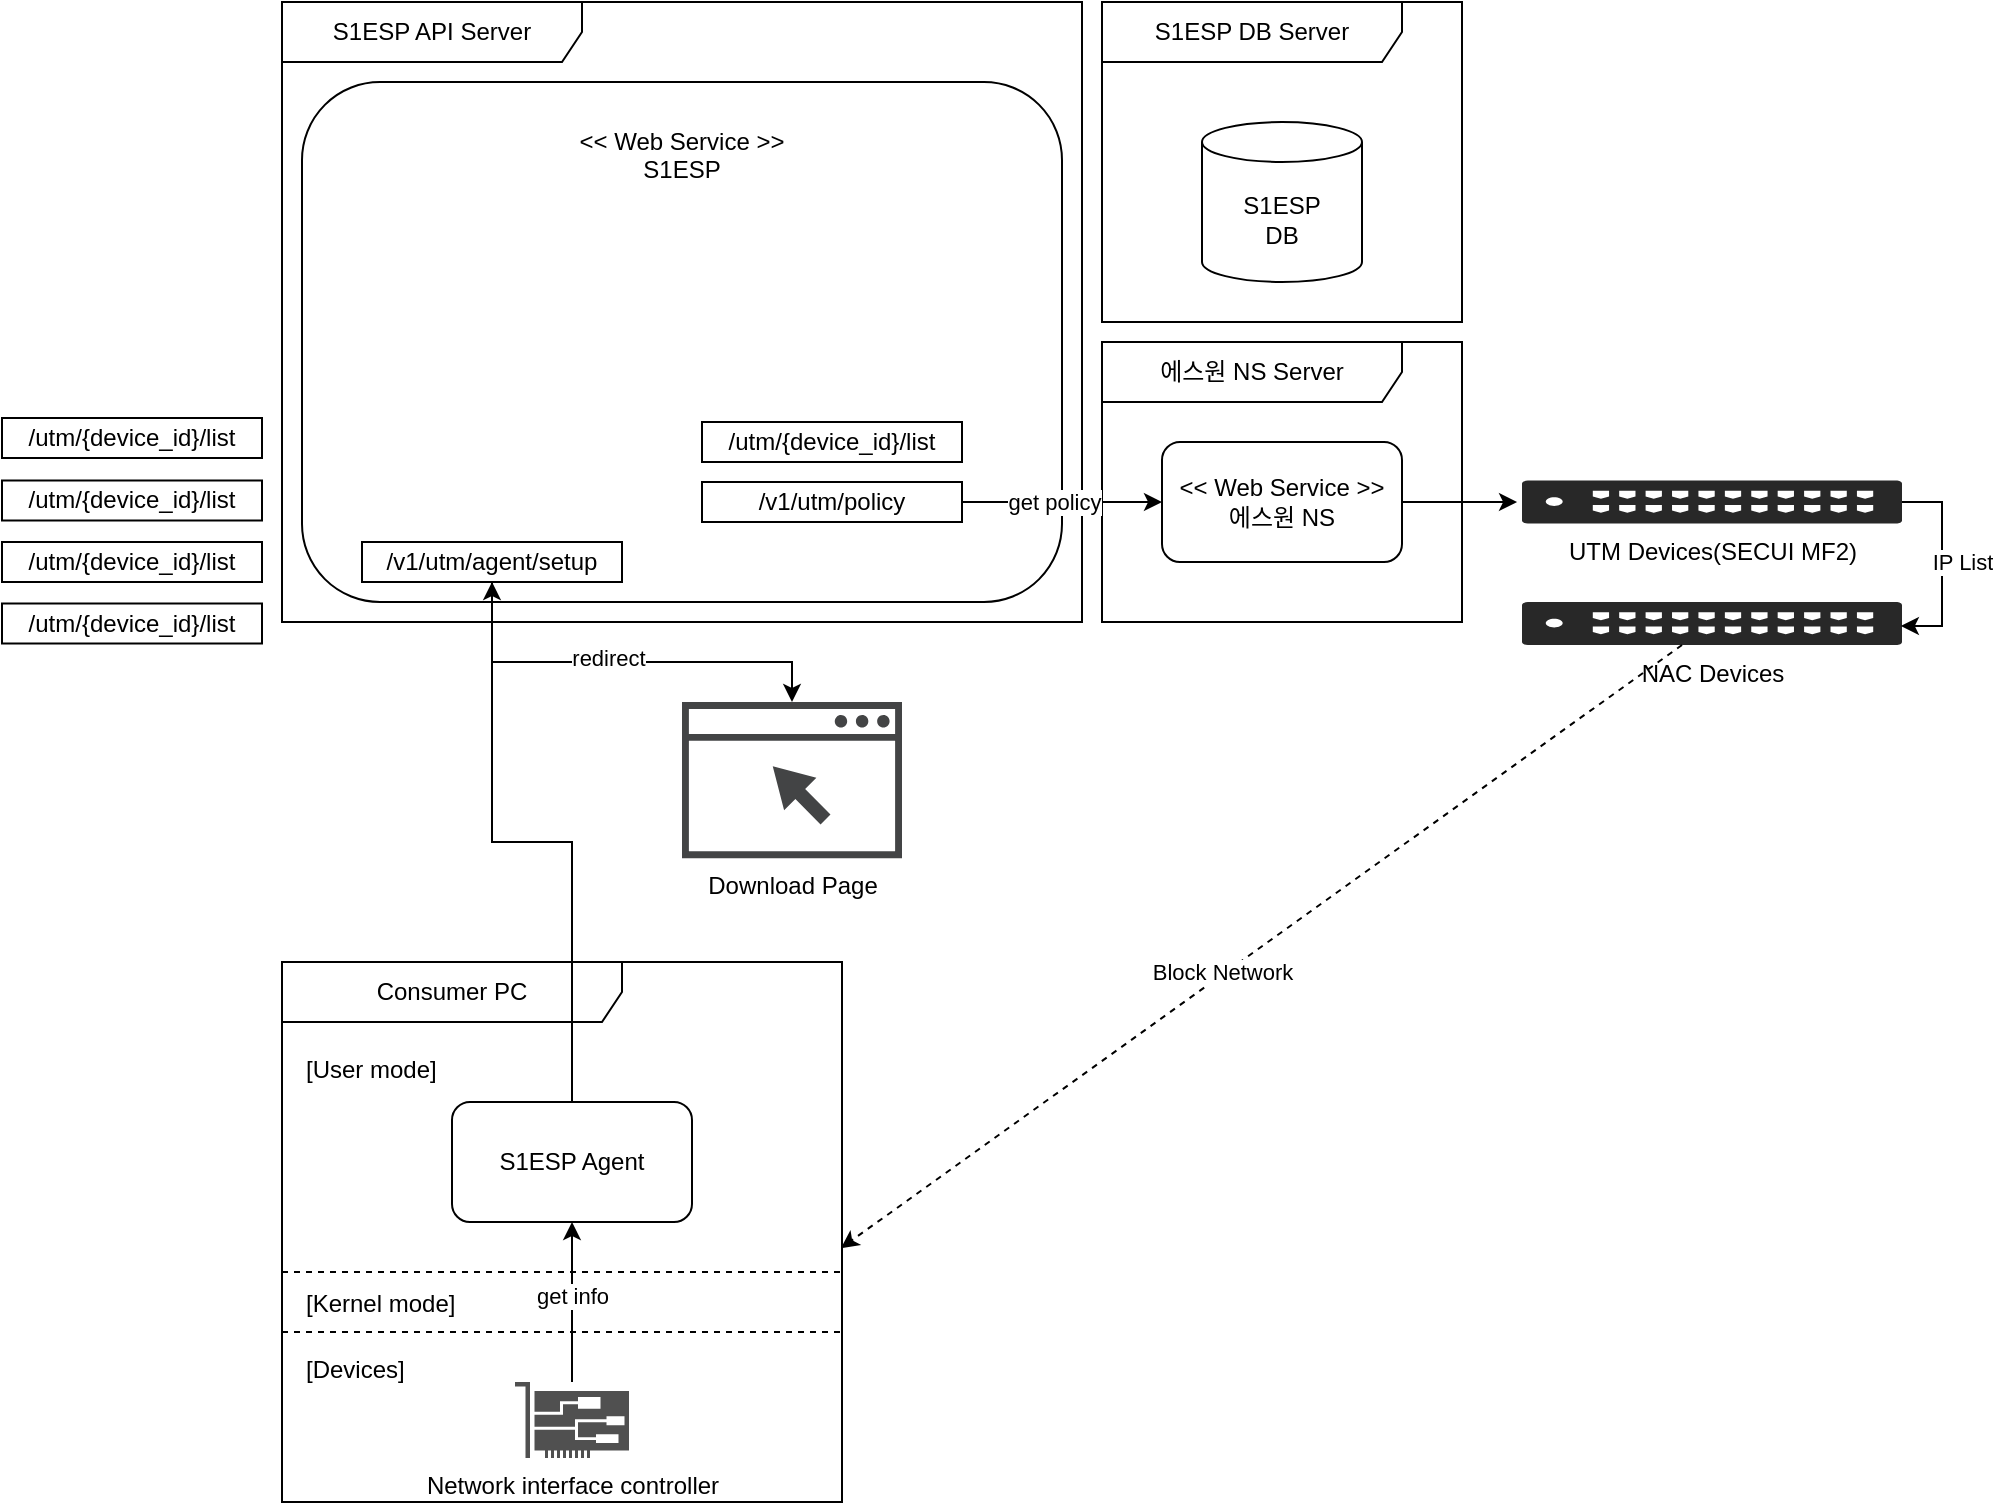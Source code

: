<mxfile version="24.7.6">
  <diagram name="페이지-1" id="lI48-LUjIKv5oVbXYokH">
    <mxGraphModel dx="1434" dy="795" grid="1" gridSize="10" guides="1" tooltips="1" connect="1" arrows="1" fold="1" page="1" pageScale="1" pageWidth="1600" pageHeight="1400" math="0" shadow="0">
      <root>
        <mxCell id="0" />
        <mxCell id="1" parent="0" />
        <mxCell id="y2j8pdcFpELkHroc6ahy-34" value="&amp;lt;&amp;lt; Web Service&lt;span style=&quot;background-color: initial;&quot;&gt;&amp;nbsp;&amp;gt;&amp;gt;&lt;/span&gt;&lt;div&gt;S1ESP&lt;div&gt;&lt;br&gt;&lt;/div&gt;&lt;div&gt;&lt;br&gt;&lt;/div&gt;&lt;div&gt;&lt;br&gt;&lt;/div&gt;&lt;div&gt;&lt;br&gt;&lt;/div&gt;&lt;div&gt;&lt;br&gt;&lt;/div&gt;&lt;div&gt;&lt;br&gt;&lt;/div&gt;&lt;div&gt;&lt;br&gt;&lt;/div&gt;&lt;/div&gt;&lt;div&gt;&lt;br&gt;&lt;/div&gt;&lt;div&gt;&lt;br&gt;&lt;/div&gt;&lt;div&gt;&lt;br&gt;&lt;/div&gt;&lt;div&gt;&lt;br&gt;&lt;/div&gt;&lt;div&gt;&lt;br&gt;&lt;/div&gt;&lt;div&gt;&lt;br&gt;&lt;/div&gt;" style="rounded=1;whiteSpace=wrap;html=1;" vertex="1" parent="1">
          <mxGeometry x="170" y="190" width="380" height="260" as="geometry" />
        </mxCell>
        <mxCell id="y2j8pdcFpELkHroc6ahy-2" value="S1ESP API Server" style="shape=umlFrame;whiteSpace=wrap;html=1;pointerEvents=0;width=150;height=30;" vertex="1" parent="1">
          <mxGeometry x="160" y="150" width="400" height="310" as="geometry" />
        </mxCell>
        <mxCell id="y2j8pdcFpELkHroc6ahy-9" value="Consumer PC" style="shape=umlFrame;whiteSpace=wrap;html=1;pointerEvents=0;recursiveResize=0;container=1;collapsible=0;width=170;" vertex="1" parent="1">
          <mxGeometry x="160" y="630" width="280" height="270" as="geometry" />
        </mxCell>
        <mxCell id="y2j8pdcFpELkHroc6ahy-10" value="[User mode]" style="text;html=1;" vertex="1" parent="y2j8pdcFpELkHroc6ahy-9">
          <mxGeometry width="100" height="20" relative="1" as="geometry">
            <mxPoint x="10" y="40" as="offset" />
          </mxGeometry>
        </mxCell>
        <mxCell id="y2j8pdcFpELkHroc6ahy-11" value="" style="line;strokeWidth=1;dashed=1;labelPosition=center;verticalLabelPosition=bottom;align=left;verticalAlign=top;spacingLeft=20;spacingTop=15;html=1;whiteSpace=wrap;" vertex="1" parent="y2j8pdcFpELkHroc6ahy-9">
          <mxGeometry y="180" width="280" height="10" as="geometry" />
        </mxCell>
        <mxCell id="y2j8pdcFpELkHroc6ahy-7" value="S1ESP Agent" style="rounded=1;whiteSpace=wrap;html=1;" vertex="1" parent="y2j8pdcFpELkHroc6ahy-9">
          <mxGeometry x="85" y="70" width="120" height="60" as="geometry" />
        </mxCell>
        <mxCell id="y2j8pdcFpELkHroc6ahy-12" value="" style="line;strokeWidth=1;dashed=1;labelPosition=center;verticalLabelPosition=bottom;align=left;verticalAlign=top;spacingLeft=20;spacingTop=15;html=1;whiteSpace=wrap;" vertex="1" parent="y2j8pdcFpELkHroc6ahy-9">
          <mxGeometry y="150" width="280" height="10" as="geometry" />
        </mxCell>
        <mxCell id="y2j8pdcFpELkHroc6ahy-17" style="edgeStyle=orthogonalEdgeStyle;rounded=0;orthogonalLoop=1;jettySize=auto;html=1;entryX=0.5;entryY=1;entryDx=0;entryDy=0;" edge="1" parent="y2j8pdcFpELkHroc6ahy-9" source="y2j8pdcFpELkHroc6ahy-8" target="y2j8pdcFpELkHroc6ahy-7">
          <mxGeometry relative="1" as="geometry" />
        </mxCell>
        <mxCell id="y2j8pdcFpELkHroc6ahy-18" value="get info" style="edgeLabel;html=1;align=center;verticalAlign=middle;resizable=0;points=[];" vertex="1" connectable="0" parent="y2j8pdcFpELkHroc6ahy-17">
          <mxGeometry x="-0.042" y="-2" relative="1" as="geometry">
            <mxPoint x="-2" y="-5" as="offset" />
          </mxGeometry>
        </mxCell>
        <mxCell id="y2j8pdcFpELkHroc6ahy-8" value="Network interface controller" style="sketch=0;pointerEvents=1;shadow=0;dashed=0;html=1;strokeColor=none;fillColor=#505050;labelPosition=center;verticalLabelPosition=bottom;verticalAlign=top;outlineConnect=0;align=center;shape=mxgraph.office.devices.nic;" vertex="1" parent="y2j8pdcFpELkHroc6ahy-9">
          <mxGeometry x="116.5" y="210" width="57" height="38" as="geometry" />
        </mxCell>
        <mxCell id="y2j8pdcFpELkHroc6ahy-13" value="[Kernel mode]" style="text;html=1;" vertex="1" parent="y2j8pdcFpELkHroc6ahy-9">
          <mxGeometry x="10" y="157" width="100" height="20" as="geometry" />
        </mxCell>
        <mxCell id="y2j8pdcFpELkHroc6ahy-15" value="[Devices]" style="text;html=1;" vertex="1" parent="y2j8pdcFpELkHroc6ahy-9">
          <mxGeometry x="10" y="190" width="100" height="20" as="geometry" />
        </mxCell>
        <mxCell id="y2j8pdcFpELkHroc6ahy-20" value="S1ESP&lt;br&gt;DB" style="shape=cylinder3;whiteSpace=wrap;html=1;boundedLbl=1;backgroundOutline=1;size=10;" vertex="1" parent="1">
          <mxGeometry x="620" y="210" width="80" height="80" as="geometry" />
        </mxCell>
        <mxCell id="y2j8pdcFpELkHroc6ahy-22" value="UTM Devices(SECUI MF2)" style="verticalLabelPosition=bottom;sketch=0;html=1;fillColor=#282828;strokeColor=none;verticalAlign=top;pointerEvents=1;align=center;shape=mxgraph.cisco_safe.security_icons.utm;" vertex="1" parent="1">
          <mxGeometry x="780" y="389.25" width="190" height="21.5" as="geometry" />
        </mxCell>
        <mxCell id="y2j8pdcFpELkHroc6ahy-23" style="rounded=0;orthogonalLoop=1;jettySize=auto;html=1;exitX=1;exitY=0.5;exitDx=0;exitDy=0;entryX=-0.013;entryY=0.5;entryDx=0;entryDy=0;entryPerimeter=0;" edge="1" parent="1" source="y2j8pdcFpELkHroc6ahy-30" target="y2j8pdcFpELkHroc6ahy-22">
          <mxGeometry relative="1" as="geometry">
            <mxPoint x="600" y="410" as="sourcePoint" />
            <mxPoint x="1210" y="140" as="targetPoint" />
          </mxGeometry>
        </mxCell>
        <mxCell id="y2j8pdcFpELkHroc6ahy-27" value="S1ESP DB Server" style="shape=umlFrame;whiteSpace=wrap;html=1;pointerEvents=0;width=150;height=30;" vertex="1" parent="1">
          <mxGeometry x="570" y="150" width="180" height="160" as="geometry" />
        </mxCell>
        <mxCell id="y2j8pdcFpELkHroc6ahy-29" value="에스원 NS Server" style="shape=umlFrame;whiteSpace=wrap;html=1;pointerEvents=0;width=150;height=30;" vertex="1" parent="1">
          <mxGeometry x="570" y="320" width="180" height="140" as="geometry" />
        </mxCell>
        <mxCell id="y2j8pdcFpELkHroc6ahy-30" value="&amp;lt;&amp;lt; Web Service &amp;gt;&amp;gt;&lt;br&gt;에스원 NS" style="rounded=1;whiteSpace=wrap;html=1;" vertex="1" parent="1">
          <mxGeometry x="600" y="370" width="120" height="60" as="geometry" />
        </mxCell>
        <mxCell id="y2j8pdcFpELkHroc6ahy-35" style="rounded=0;orthogonalLoop=1;jettySize=auto;html=1;entryX=0;entryY=0.5;entryDx=0;entryDy=0;" edge="1" parent="1" source="y2j8pdcFpELkHroc6ahy-31" target="y2j8pdcFpELkHroc6ahy-30">
          <mxGeometry relative="1" as="geometry" />
        </mxCell>
        <mxCell id="y2j8pdcFpELkHroc6ahy-61" value="get policy" style="edgeLabel;html=1;align=center;verticalAlign=middle;resizable=0;points=[];" vertex="1" connectable="0" parent="y2j8pdcFpELkHroc6ahy-35">
          <mxGeometry x="-0.092" relative="1" as="geometry">
            <mxPoint as="offset" />
          </mxGeometry>
        </mxCell>
        <mxCell id="y2j8pdcFpELkHroc6ahy-31" value="/v1/utm/policy" style="rounded=0;whiteSpace=wrap;html=1;" vertex="1" parent="1">
          <mxGeometry x="370" y="390" width="130" height="20" as="geometry" />
        </mxCell>
        <mxCell id="y2j8pdcFpELkHroc6ahy-36" value="/utm/{device_id}&lt;span style=&quot;background-color: initial;&quot;&gt;/list&lt;/span&gt;" style="rounded=0;whiteSpace=wrap;html=1;" vertex="1" parent="1">
          <mxGeometry x="370" y="360" width="130" height="20" as="geometry" />
        </mxCell>
        <mxCell id="y2j8pdcFpELkHroc6ahy-49" value="NAC Devices" style="verticalLabelPosition=bottom;sketch=0;html=1;fillColor=#282828;strokeColor=none;verticalAlign=top;pointerEvents=1;align=center;shape=mxgraph.cisco_safe.security_icons.utm;" vertex="1" parent="1">
          <mxGeometry x="780" y="450" width="190" height="21.5" as="geometry" />
        </mxCell>
        <mxCell id="y2j8pdcFpELkHroc6ahy-50" value="IP List" style="edgeStyle=orthogonalEdgeStyle;rounded=0;orthogonalLoop=1;jettySize=auto;html=1;entryX=0.997;entryY=0.558;entryDx=0;entryDy=0;entryPerimeter=0;" edge="1" parent="1" source="y2j8pdcFpELkHroc6ahy-22" target="y2j8pdcFpELkHroc6ahy-49">
          <mxGeometry x="-0.024" y="10" relative="1" as="geometry">
            <Array as="points">
              <mxPoint x="990" y="400" />
              <mxPoint x="990" y="462" />
            </Array>
            <mxPoint as="offset" />
          </mxGeometry>
        </mxCell>
        <mxCell id="y2j8pdcFpELkHroc6ahy-51" style="rounded=0;orthogonalLoop=1;jettySize=auto;html=1;entryX=0.998;entryY=0.53;entryDx=0;entryDy=0;entryPerimeter=0;dashed=1;" edge="1" parent="1" source="y2j8pdcFpELkHroc6ahy-49" target="y2j8pdcFpELkHroc6ahy-9">
          <mxGeometry relative="1" as="geometry" />
        </mxCell>
        <mxCell id="y2j8pdcFpELkHroc6ahy-53" value="Block Network" style="edgeLabel;html=1;align=center;verticalAlign=middle;resizable=0;points=[];" vertex="1" connectable="0" parent="y2j8pdcFpELkHroc6ahy-51">
          <mxGeometry x="0.091" y="-2" relative="1" as="geometry">
            <mxPoint as="offset" />
          </mxGeometry>
        </mxCell>
        <mxCell id="y2j8pdcFpELkHroc6ahy-74" style="edgeStyle=orthogonalEdgeStyle;rounded=0;orthogonalLoop=1;jettySize=auto;html=1;" edge="1" parent="1" source="y2j8pdcFpELkHroc6ahy-62" target="y2j8pdcFpELkHroc6ahy-71">
          <mxGeometry relative="1" as="geometry">
            <Array as="points">
              <mxPoint x="265" y="480" />
              <mxPoint x="415" y="480" />
            </Array>
          </mxGeometry>
        </mxCell>
        <mxCell id="y2j8pdcFpELkHroc6ahy-75" value="redirect" style="edgeLabel;html=1;align=center;verticalAlign=middle;resizable=0;points=[];" vertex="1" connectable="0" parent="y2j8pdcFpELkHroc6ahy-74">
          <mxGeometry x="-0.07" y="2" relative="1" as="geometry">
            <mxPoint as="offset" />
          </mxGeometry>
        </mxCell>
        <mxCell id="y2j8pdcFpELkHroc6ahy-62" value="/v1/utm/agent/setup" style="rounded=0;whiteSpace=wrap;html=1;" vertex="1" parent="1">
          <mxGeometry x="200" y="420.0" width="130" height="20" as="geometry" />
        </mxCell>
        <mxCell id="y2j8pdcFpELkHroc6ahy-63" value="/utm/{device_id}&lt;span style=&quot;background-color: initial;&quot;&gt;/list&lt;/span&gt;" style="rounded=0;whiteSpace=wrap;html=1;" vertex="1" parent="1">
          <mxGeometry x="20" y="358" width="130" height="20" as="geometry" />
        </mxCell>
        <mxCell id="y2j8pdcFpELkHroc6ahy-65" value="/utm/{device_id}&lt;span style=&quot;background-color: initial;&quot;&gt;/list&lt;/span&gt;" style="rounded=0;whiteSpace=wrap;html=1;" vertex="1" parent="1">
          <mxGeometry x="20" y="389.25" width="130" height="20" as="geometry" />
        </mxCell>
        <mxCell id="y2j8pdcFpELkHroc6ahy-66" value="/utm/{device_id}&lt;span style=&quot;background-color: initial;&quot;&gt;/list&lt;/span&gt;" style="rounded=0;whiteSpace=wrap;html=1;" vertex="1" parent="1">
          <mxGeometry x="20" y="420" width="130" height="20" as="geometry" />
        </mxCell>
        <mxCell id="y2j8pdcFpELkHroc6ahy-67" value="/utm/{device_id}&lt;span style=&quot;background-color: initial;&quot;&gt;/list&lt;/span&gt;" style="rounded=0;whiteSpace=wrap;html=1;" vertex="1" parent="1">
          <mxGeometry x="20" y="450.75" width="130" height="20" as="geometry" />
        </mxCell>
        <mxCell id="y2j8pdcFpELkHroc6ahy-71" value="Download Page" style="sketch=0;pointerEvents=1;shadow=0;dashed=0;html=1;strokeColor=none;fillColor=#434445;aspect=fixed;labelPosition=center;verticalLabelPosition=bottom;verticalAlign=top;align=center;outlineConnect=0;shape=mxgraph.vvd.web_browser;" vertex="1" parent="1">
          <mxGeometry x="360" y="500" width="110" height="78.1" as="geometry" />
        </mxCell>
        <mxCell id="y2j8pdcFpELkHroc6ahy-73" style="edgeStyle=orthogonalEdgeStyle;rounded=0;orthogonalLoop=1;jettySize=auto;html=1;entryX=0.5;entryY=1;entryDx=0;entryDy=0;" edge="1" parent="1" source="y2j8pdcFpELkHroc6ahy-7" target="y2j8pdcFpELkHroc6ahy-62">
          <mxGeometry relative="1" as="geometry">
            <mxPoint x="290" y="530" as="targetPoint" />
          </mxGeometry>
        </mxCell>
      </root>
    </mxGraphModel>
  </diagram>
</mxfile>

